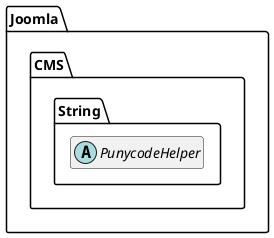 @startuml
set namespaceSeparator \\
hide members
hide << alias >> circle

abstract class Joomla\\CMS\\String\\PunycodeHelper
@enduml
